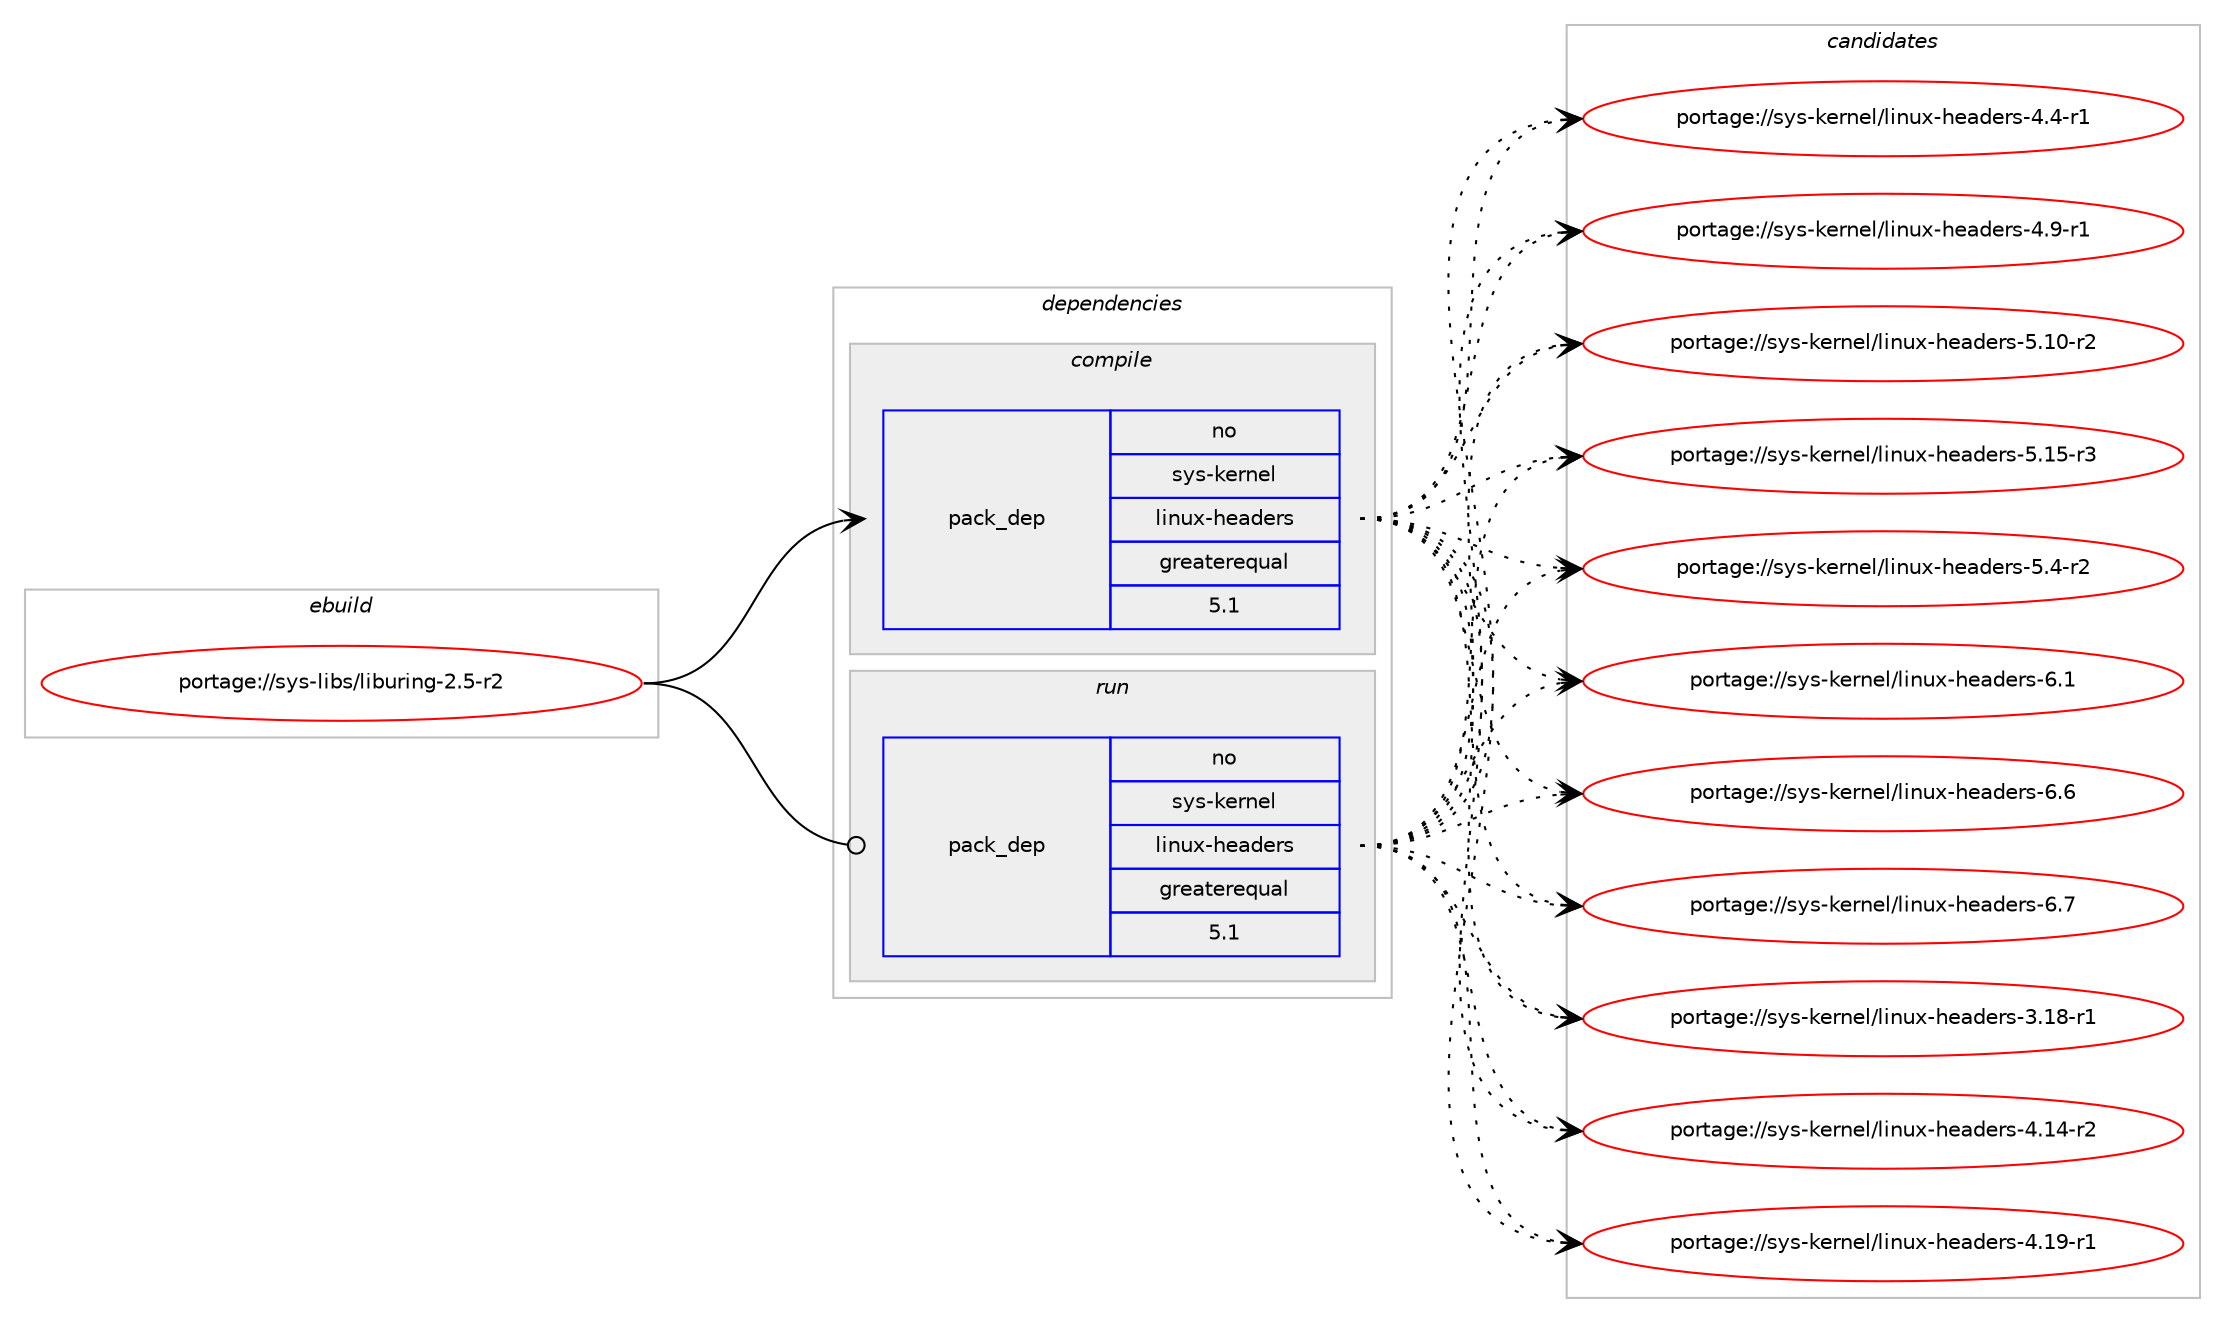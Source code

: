 digraph prolog {

# *************
# Graph options
# *************

newrank=true;
concentrate=true;
compound=true;
graph [rankdir=LR,fontname=Helvetica,fontsize=10,ranksep=1.5];#, ranksep=2.5, nodesep=0.2];
edge  [arrowhead=vee];
node  [fontname=Helvetica,fontsize=10];

# **********
# The ebuild
# **********

subgraph cluster_leftcol {
color=gray;
rank=same;
label=<<i>ebuild</i>>;
id [label="portage://sys-libs/liburing-2.5-r2", color=red, width=4, href="../sys-libs/liburing-2.5-r2.svg"];
}

# ****************
# The dependencies
# ****************

subgraph cluster_midcol {
color=gray;
label=<<i>dependencies</i>>;
subgraph cluster_compile {
fillcolor="#eeeeee";
style=filled;
label=<<i>compile</i>>;
subgraph pack8069 {
dependency24980 [label=<<TABLE BORDER="0" CELLBORDER="1" CELLSPACING="0" CELLPADDING="4" WIDTH="220"><TR><TD ROWSPAN="6" CELLPADDING="30">pack_dep</TD></TR><TR><TD WIDTH="110">no</TD></TR><TR><TD>sys-kernel</TD></TR><TR><TD>linux-headers</TD></TR><TR><TD>greaterequal</TD></TR><TR><TD>5.1</TD></TR></TABLE>>, shape=none, color=blue];
}
id:e -> dependency24980:w [weight=20,style="solid",arrowhead="vee"];
}
subgraph cluster_compileandrun {
fillcolor="#eeeeee";
style=filled;
label=<<i>compile and run</i>>;
}
subgraph cluster_run {
fillcolor="#eeeeee";
style=filled;
label=<<i>run</i>>;
subgraph pack8070 {
dependency24981 [label=<<TABLE BORDER="0" CELLBORDER="1" CELLSPACING="0" CELLPADDING="4" WIDTH="220"><TR><TD ROWSPAN="6" CELLPADDING="30">pack_dep</TD></TR><TR><TD WIDTH="110">no</TD></TR><TR><TD>sys-kernel</TD></TR><TR><TD>linux-headers</TD></TR><TR><TD>greaterequal</TD></TR><TR><TD>5.1</TD></TR></TABLE>>, shape=none, color=blue];
}
id:e -> dependency24981:w [weight=20,style="solid",arrowhead="odot"];
}
}

# **************
# The candidates
# **************

subgraph cluster_choices {
rank=same;
color=gray;
label=<<i>candidates</i>>;

subgraph choice8069 {
color=black;
nodesep=1;
choice1151211154510710111411010110847108105110117120451041019710010111411545514649564511449 [label="portage://sys-kernel/linux-headers-3.18-r1", color=red, width=4,href="../sys-kernel/linux-headers-3.18-r1.svg"];
choice1151211154510710111411010110847108105110117120451041019710010111411545524649524511450 [label="portage://sys-kernel/linux-headers-4.14-r2", color=red, width=4,href="../sys-kernel/linux-headers-4.14-r2.svg"];
choice1151211154510710111411010110847108105110117120451041019710010111411545524649574511449 [label="portage://sys-kernel/linux-headers-4.19-r1", color=red, width=4,href="../sys-kernel/linux-headers-4.19-r1.svg"];
choice11512111545107101114110101108471081051101171204510410197100101114115455246524511449 [label="portage://sys-kernel/linux-headers-4.4-r1", color=red, width=4,href="../sys-kernel/linux-headers-4.4-r1.svg"];
choice11512111545107101114110101108471081051101171204510410197100101114115455246574511449 [label="portage://sys-kernel/linux-headers-4.9-r1", color=red, width=4,href="../sys-kernel/linux-headers-4.9-r1.svg"];
choice1151211154510710111411010110847108105110117120451041019710010111411545534649484511450 [label="portage://sys-kernel/linux-headers-5.10-r2", color=red, width=4,href="../sys-kernel/linux-headers-5.10-r2.svg"];
choice1151211154510710111411010110847108105110117120451041019710010111411545534649534511451 [label="portage://sys-kernel/linux-headers-5.15-r3", color=red, width=4,href="../sys-kernel/linux-headers-5.15-r3.svg"];
choice11512111545107101114110101108471081051101171204510410197100101114115455346524511450 [label="portage://sys-kernel/linux-headers-5.4-r2", color=red, width=4,href="../sys-kernel/linux-headers-5.4-r2.svg"];
choice1151211154510710111411010110847108105110117120451041019710010111411545544649 [label="portage://sys-kernel/linux-headers-6.1", color=red, width=4,href="../sys-kernel/linux-headers-6.1.svg"];
choice1151211154510710111411010110847108105110117120451041019710010111411545544654 [label="portage://sys-kernel/linux-headers-6.6", color=red, width=4,href="../sys-kernel/linux-headers-6.6.svg"];
choice1151211154510710111411010110847108105110117120451041019710010111411545544655 [label="portage://sys-kernel/linux-headers-6.7", color=red, width=4,href="../sys-kernel/linux-headers-6.7.svg"];
dependency24980:e -> choice1151211154510710111411010110847108105110117120451041019710010111411545514649564511449:w [style=dotted,weight="100"];
dependency24980:e -> choice1151211154510710111411010110847108105110117120451041019710010111411545524649524511450:w [style=dotted,weight="100"];
dependency24980:e -> choice1151211154510710111411010110847108105110117120451041019710010111411545524649574511449:w [style=dotted,weight="100"];
dependency24980:e -> choice11512111545107101114110101108471081051101171204510410197100101114115455246524511449:w [style=dotted,weight="100"];
dependency24980:e -> choice11512111545107101114110101108471081051101171204510410197100101114115455246574511449:w [style=dotted,weight="100"];
dependency24980:e -> choice1151211154510710111411010110847108105110117120451041019710010111411545534649484511450:w [style=dotted,weight="100"];
dependency24980:e -> choice1151211154510710111411010110847108105110117120451041019710010111411545534649534511451:w [style=dotted,weight="100"];
dependency24980:e -> choice11512111545107101114110101108471081051101171204510410197100101114115455346524511450:w [style=dotted,weight="100"];
dependency24980:e -> choice1151211154510710111411010110847108105110117120451041019710010111411545544649:w [style=dotted,weight="100"];
dependency24980:e -> choice1151211154510710111411010110847108105110117120451041019710010111411545544654:w [style=dotted,weight="100"];
dependency24980:e -> choice1151211154510710111411010110847108105110117120451041019710010111411545544655:w [style=dotted,weight="100"];
}
subgraph choice8070 {
color=black;
nodesep=1;
choice1151211154510710111411010110847108105110117120451041019710010111411545514649564511449 [label="portage://sys-kernel/linux-headers-3.18-r1", color=red, width=4,href="../sys-kernel/linux-headers-3.18-r1.svg"];
choice1151211154510710111411010110847108105110117120451041019710010111411545524649524511450 [label="portage://sys-kernel/linux-headers-4.14-r2", color=red, width=4,href="../sys-kernel/linux-headers-4.14-r2.svg"];
choice1151211154510710111411010110847108105110117120451041019710010111411545524649574511449 [label="portage://sys-kernel/linux-headers-4.19-r1", color=red, width=4,href="../sys-kernel/linux-headers-4.19-r1.svg"];
choice11512111545107101114110101108471081051101171204510410197100101114115455246524511449 [label="portage://sys-kernel/linux-headers-4.4-r1", color=red, width=4,href="../sys-kernel/linux-headers-4.4-r1.svg"];
choice11512111545107101114110101108471081051101171204510410197100101114115455246574511449 [label="portage://sys-kernel/linux-headers-4.9-r1", color=red, width=4,href="../sys-kernel/linux-headers-4.9-r1.svg"];
choice1151211154510710111411010110847108105110117120451041019710010111411545534649484511450 [label="portage://sys-kernel/linux-headers-5.10-r2", color=red, width=4,href="../sys-kernel/linux-headers-5.10-r2.svg"];
choice1151211154510710111411010110847108105110117120451041019710010111411545534649534511451 [label="portage://sys-kernel/linux-headers-5.15-r3", color=red, width=4,href="../sys-kernel/linux-headers-5.15-r3.svg"];
choice11512111545107101114110101108471081051101171204510410197100101114115455346524511450 [label="portage://sys-kernel/linux-headers-5.4-r2", color=red, width=4,href="../sys-kernel/linux-headers-5.4-r2.svg"];
choice1151211154510710111411010110847108105110117120451041019710010111411545544649 [label="portage://sys-kernel/linux-headers-6.1", color=red, width=4,href="../sys-kernel/linux-headers-6.1.svg"];
choice1151211154510710111411010110847108105110117120451041019710010111411545544654 [label="portage://sys-kernel/linux-headers-6.6", color=red, width=4,href="../sys-kernel/linux-headers-6.6.svg"];
choice1151211154510710111411010110847108105110117120451041019710010111411545544655 [label="portage://sys-kernel/linux-headers-6.7", color=red, width=4,href="../sys-kernel/linux-headers-6.7.svg"];
dependency24981:e -> choice1151211154510710111411010110847108105110117120451041019710010111411545514649564511449:w [style=dotted,weight="100"];
dependency24981:e -> choice1151211154510710111411010110847108105110117120451041019710010111411545524649524511450:w [style=dotted,weight="100"];
dependency24981:e -> choice1151211154510710111411010110847108105110117120451041019710010111411545524649574511449:w [style=dotted,weight="100"];
dependency24981:e -> choice11512111545107101114110101108471081051101171204510410197100101114115455246524511449:w [style=dotted,weight="100"];
dependency24981:e -> choice11512111545107101114110101108471081051101171204510410197100101114115455246574511449:w [style=dotted,weight="100"];
dependency24981:e -> choice1151211154510710111411010110847108105110117120451041019710010111411545534649484511450:w [style=dotted,weight="100"];
dependency24981:e -> choice1151211154510710111411010110847108105110117120451041019710010111411545534649534511451:w [style=dotted,weight="100"];
dependency24981:e -> choice11512111545107101114110101108471081051101171204510410197100101114115455346524511450:w [style=dotted,weight="100"];
dependency24981:e -> choice1151211154510710111411010110847108105110117120451041019710010111411545544649:w [style=dotted,weight="100"];
dependency24981:e -> choice1151211154510710111411010110847108105110117120451041019710010111411545544654:w [style=dotted,weight="100"];
dependency24981:e -> choice1151211154510710111411010110847108105110117120451041019710010111411545544655:w [style=dotted,weight="100"];
}
}

}
